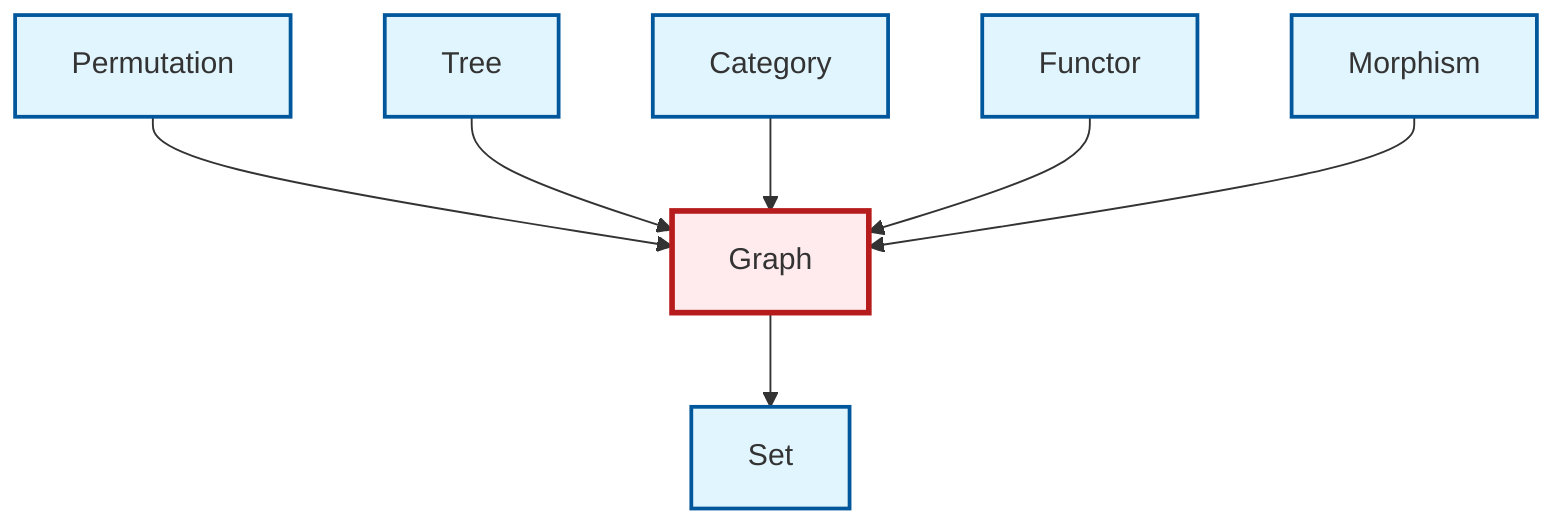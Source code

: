 graph TD
    classDef definition fill:#e1f5fe,stroke:#01579b,stroke-width:2px
    classDef theorem fill:#f3e5f5,stroke:#4a148c,stroke-width:2px
    classDef axiom fill:#fff3e0,stroke:#e65100,stroke-width:2px
    classDef example fill:#e8f5e9,stroke:#1b5e20,stroke-width:2px
    classDef current fill:#ffebee,stroke:#b71c1c,stroke-width:3px
    def-category["Category"]:::definition
    def-functor["Functor"]:::definition
    def-graph["Graph"]:::definition
    def-tree["Tree"]:::definition
    def-permutation["Permutation"]:::definition
    def-morphism["Morphism"]:::definition
    def-set["Set"]:::definition
    def-graph --> def-set
    def-permutation --> def-graph
    def-tree --> def-graph
    def-category --> def-graph
    def-functor --> def-graph
    def-morphism --> def-graph
    class def-graph current